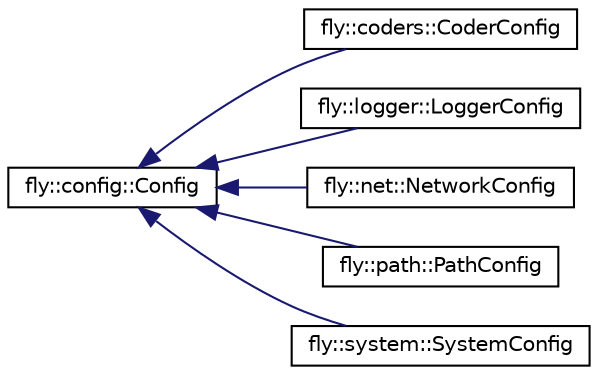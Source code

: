 digraph "Graphical Class Hierarchy"
{
 // LATEX_PDF_SIZE
  edge [fontname="Helvetica",fontsize="10",labelfontname="Helvetica",labelfontsize="10"];
  node [fontname="Helvetica",fontsize="10",shape=record];
  rankdir="LR";
  Node0 [label="fly::config::Config",height=0.2,width=0.4,color="black", fillcolor="white", style="filled",URL="$classfly_1_1config_1_1_config.html",tooltip=" "];
  Node0 -> Node1 [dir="back",color="midnightblue",fontsize="10",style="solid",fontname="Helvetica"];
  Node1 [label="fly::coders::CoderConfig",height=0.2,width=0.4,color="black", fillcolor="white", style="filled",URL="$classfly_1_1coders_1_1_coder_config.html",tooltip=" "];
  Node0 -> Node2 [dir="back",color="midnightblue",fontsize="10",style="solid",fontname="Helvetica"];
  Node2 [label="fly::logger::LoggerConfig",height=0.2,width=0.4,color="black", fillcolor="white", style="filled",URL="$classfly_1_1logger_1_1_logger_config.html",tooltip=" "];
  Node0 -> Node3 [dir="back",color="midnightblue",fontsize="10",style="solid",fontname="Helvetica"];
  Node3 [label="fly::net::NetworkConfig",height=0.2,width=0.4,color="black", fillcolor="white", style="filled",URL="$classfly_1_1net_1_1_network_config.html",tooltip=" "];
  Node0 -> Node4 [dir="back",color="midnightblue",fontsize="10",style="solid",fontname="Helvetica"];
  Node4 [label="fly::path::PathConfig",height=0.2,width=0.4,color="black", fillcolor="white", style="filled",URL="$classfly_1_1path_1_1_path_config.html",tooltip=" "];
  Node0 -> Node5 [dir="back",color="midnightblue",fontsize="10",style="solid",fontname="Helvetica"];
  Node5 [label="fly::system::SystemConfig",height=0.2,width=0.4,color="black", fillcolor="white", style="filled",URL="$classfly_1_1system_1_1_system_config.html",tooltip=" "];
}
